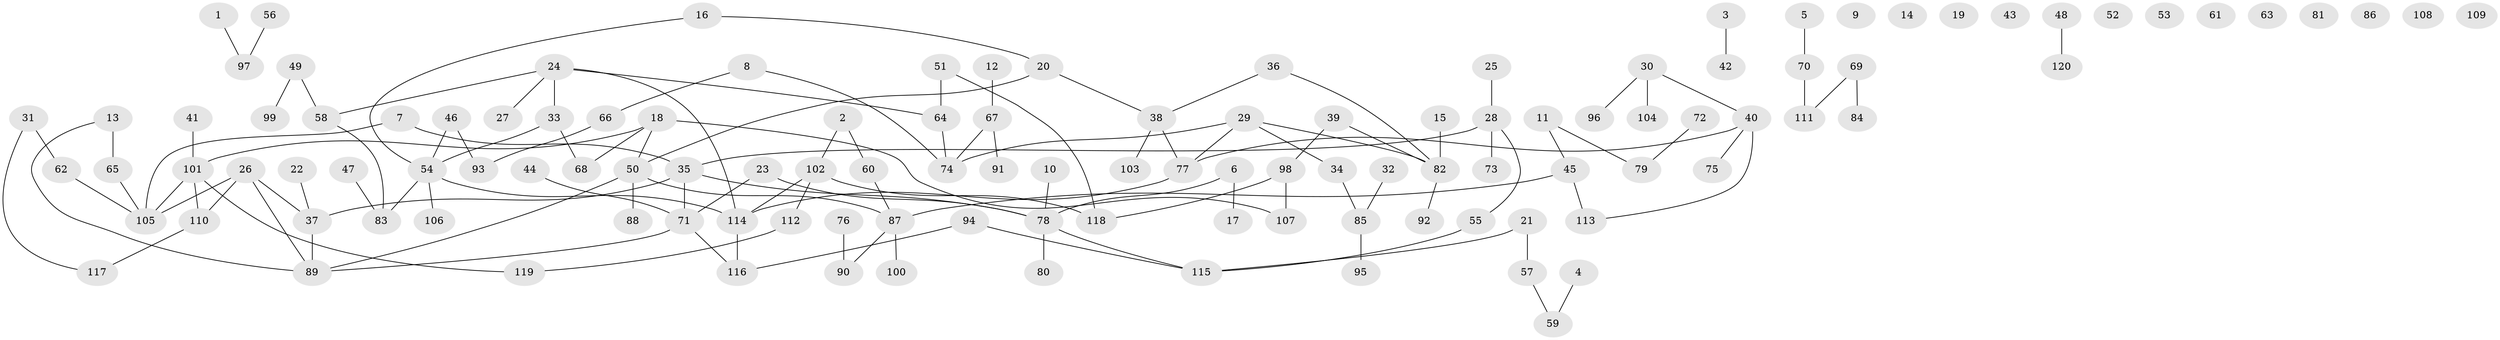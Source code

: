 // Generated by graph-tools (version 1.1) at 2025/25/03/09/25 03:25:24]
// undirected, 120 vertices, 127 edges
graph export_dot {
graph [start="1"]
  node [color=gray90,style=filled];
  1;
  2;
  3;
  4;
  5;
  6;
  7;
  8;
  9;
  10;
  11;
  12;
  13;
  14;
  15;
  16;
  17;
  18;
  19;
  20;
  21;
  22;
  23;
  24;
  25;
  26;
  27;
  28;
  29;
  30;
  31;
  32;
  33;
  34;
  35;
  36;
  37;
  38;
  39;
  40;
  41;
  42;
  43;
  44;
  45;
  46;
  47;
  48;
  49;
  50;
  51;
  52;
  53;
  54;
  55;
  56;
  57;
  58;
  59;
  60;
  61;
  62;
  63;
  64;
  65;
  66;
  67;
  68;
  69;
  70;
  71;
  72;
  73;
  74;
  75;
  76;
  77;
  78;
  79;
  80;
  81;
  82;
  83;
  84;
  85;
  86;
  87;
  88;
  89;
  90;
  91;
  92;
  93;
  94;
  95;
  96;
  97;
  98;
  99;
  100;
  101;
  102;
  103;
  104;
  105;
  106;
  107;
  108;
  109;
  110;
  111;
  112;
  113;
  114;
  115;
  116;
  117;
  118;
  119;
  120;
  1 -- 97;
  2 -- 60;
  2 -- 102;
  3 -- 42;
  4 -- 59;
  5 -- 70;
  6 -- 17;
  6 -- 78;
  7 -- 35;
  7 -- 105;
  8 -- 66;
  8 -- 74;
  10 -- 78;
  11 -- 45;
  11 -- 79;
  12 -- 67;
  13 -- 65;
  13 -- 89;
  15 -- 82;
  16 -- 20;
  16 -- 54;
  18 -- 50;
  18 -- 68;
  18 -- 101;
  18 -- 107;
  20 -- 38;
  20 -- 50;
  21 -- 57;
  21 -- 115;
  22 -- 37;
  23 -- 71;
  23 -- 78;
  24 -- 27;
  24 -- 33;
  24 -- 58;
  24 -- 64;
  24 -- 114;
  25 -- 28;
  26 -- 37;
  26 -- 89;
  26 -- 105;
  26 -- 110;
  28 -- 35;
  28 -- 55;
  28 -- 73;
  29 -- 34;
  29 -- 74;
  29 -- 77;
  29 -- 82;
  30 -- 40;
  30 -- 96;
  30 -- 104;
  31 -- 62;
  31 -- 117;
  32 -- 85;
  33 -- 54;
  33 -- 68;
  34 -- 85;
  35 -- 37;
  35 -- 71;
  35 -- 78;
  36 -- 38;
  36 -- 82;
  37 -- 89;
  38 -- 77;
  38 -- 103;
  39 -- 82;
  39 -- 98;
  40 -- 75;
  40 -- 77;
  40 -- 113;
  41 -- 101;
  44 -- 71;
  45 -- 87;
  45 -- 113;
  46 -- 54;
  46 -- 93;
  47 -- 83;
  48 -- 120;
  49 -- 58;
  49 -- 99;
  50 -- 87;
  50 -- 88;
  50 -- 89;
  51 -- 64;
  51 -- 118;
  54 -- 83;
  54 -- 106;
  54 -- 114;
  55 -- 115;
  56 -- 97;
  57 -- 59;
  58 -- 83;
  60 -- 87;
  62 -- 105;
  64 -- 74;
  65 -- 105;
  66 -- 93;
  67 -- 74;
  67 -- 91;
  69 -- 84;
  69 -- 111;
  70 -- 111;
  71 -- 89;
  71 -- 116;
  72 -- 79;
  76 -- 90;
  77 -- 114;
  78 -- 80;
  78 -- 115;
  82 -- 92;
  85 -- 95;
  87 -- 90;
  87 -- 100;
  94 -- 115;
  94 -- 116;
  98 -- 107;
  98 -- 118;
  101 -- 105;
  101 -- 110;
  101 -- 119;
  102 -- 112;
  102 -- 114;
  102 -- 118;
  110 -- 117;
  112 -- 119;
  114 -- 116;
}
